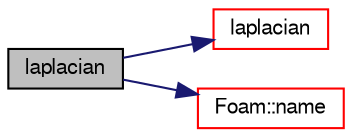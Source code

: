 digraph "laplacian"
{
  bgcolor="transparent";
  edge [fontname="FreeSans",fontsize="10",labelfontname="FreeSans",labelfontsize="10"];
  node [fontname="FreeSans",fontsize="10",shape=record];
  rankdir="LR";
  Node16964 [label="laplacian",height=0.2,width=0.4,color="black", fillcolor="grey75", style="filled", fontcolor="black"];
  Node16964 -> Node16965 [color="midnightblue",fontsize="10",style="solid",fontname="FreeSans"];
  Node16965 [label="laplacian",height=0.2,width=0.4,color="red",URL="$a21134.html#ac75bff389d0405149b204b0d7ac214cd"];
  Node16964 -> Node17015 [color="midnightblue",fontsize="10",style="solid",fontname="FreeSans"];
  Node17015 [label="Foam::name",height=0.2,width=0.4,color="red",URL="$a21124.html#adcb0df2bd4953cb6bb390272d8263c3a",tooltip="Return a string representation of a complex. "];
}
